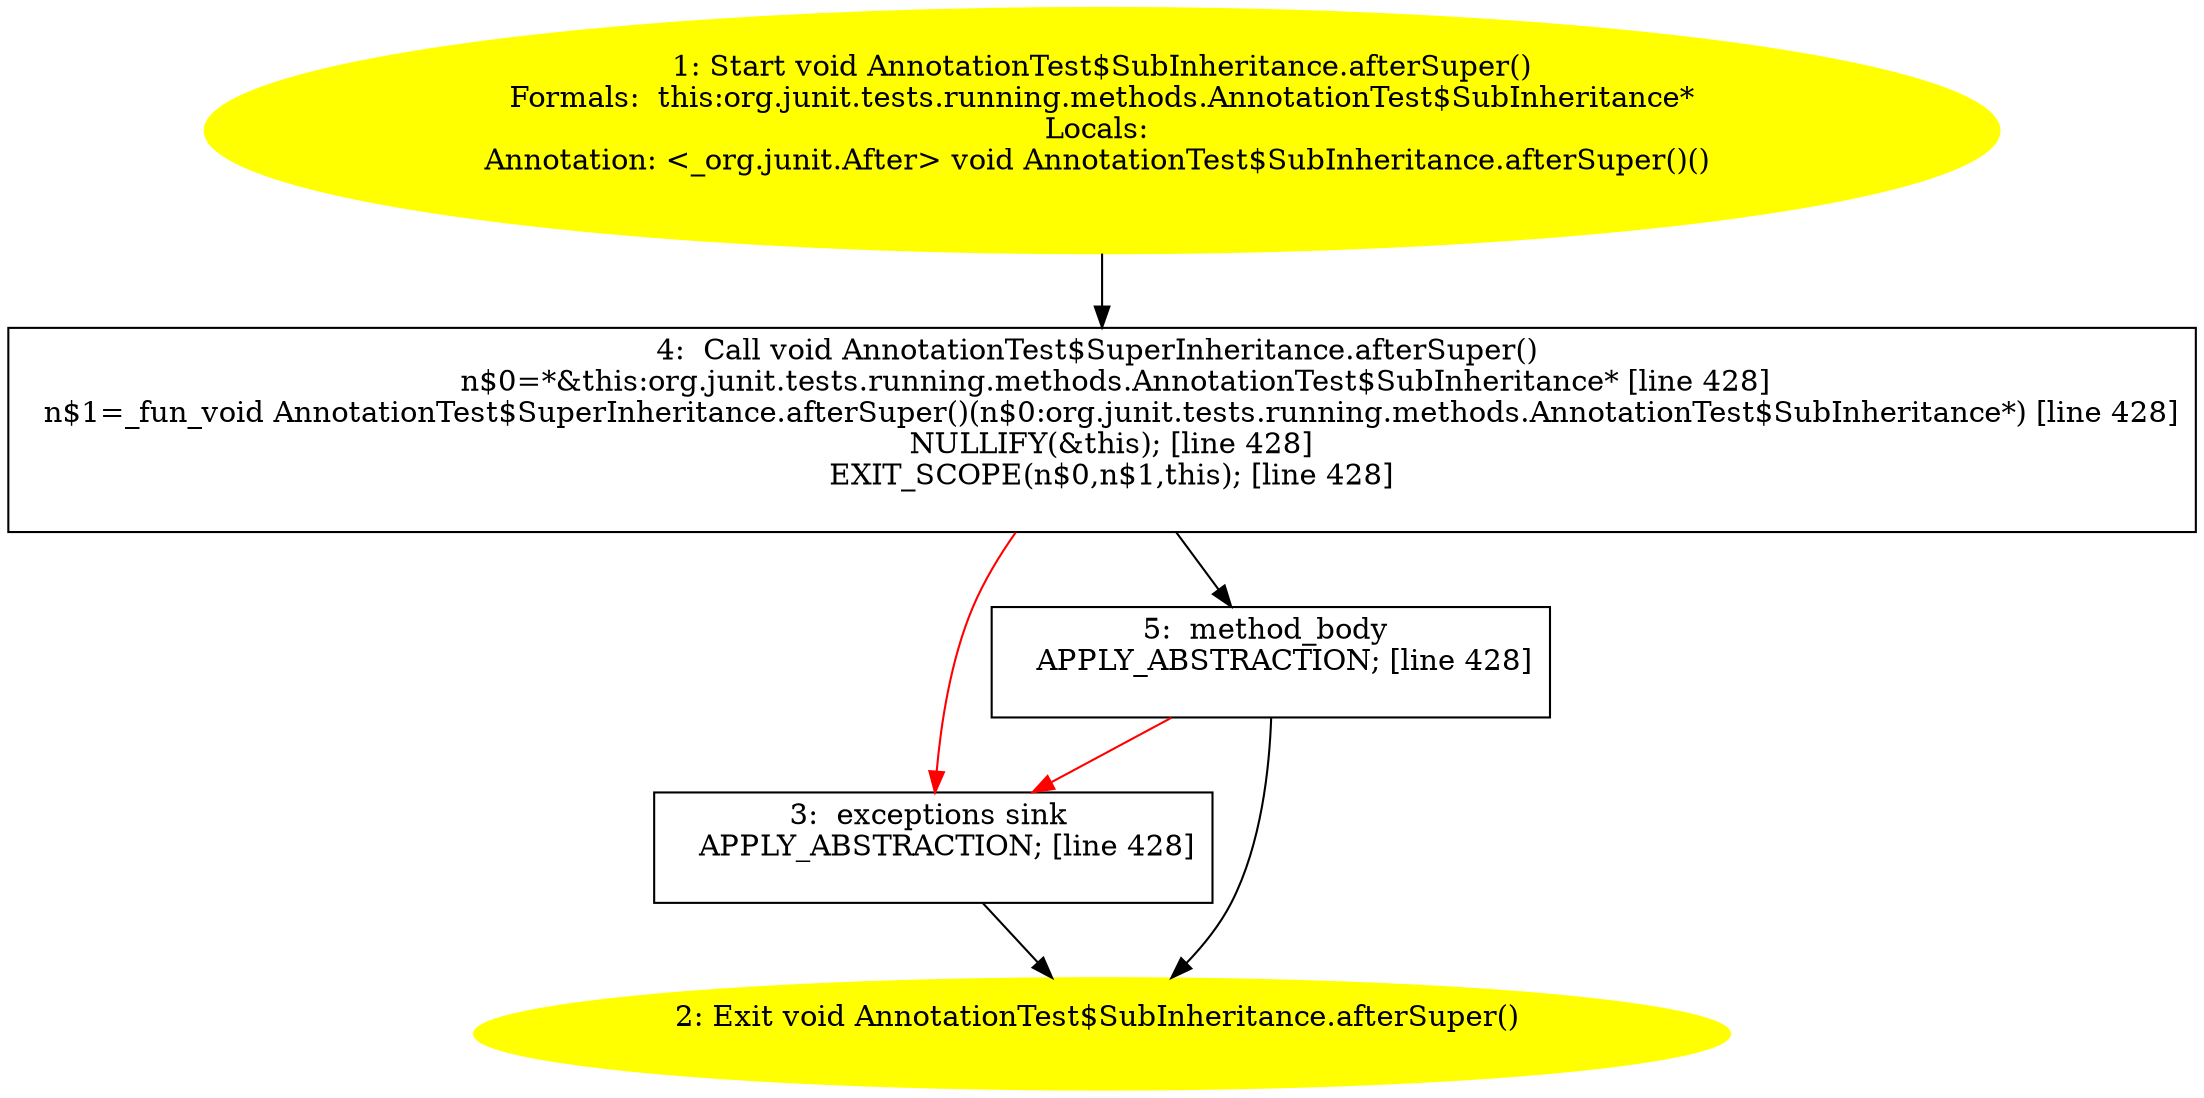 /* @generated */
digraph cfg {
"org.junit.tests.running.methods.AnnotationTest$SubInheritance.afterSuper():void.094a0caf0d5a39a26cd3417fbc2b825c_1" [label="1: Start void AnnotationTest$SubInheritance.afterSuper()\nFormals:  this:org.junit.tests.running.methods.AnnotationTest$SubInheritance*\nLocals: \nAnnotation: <_org.junit.After> void AnnotationTest$SubInheritance.afterSuper()() \n  " color=yellow style=filled]
	

	 "org.junit.tests.running.methods.AnnotationTest$SubInheritance.afterSuper():void.094a0caf0d5a39a26cd3417fbc2b825c_1" -> "org.junit.tests.running.methods.AnnotationTest$SubInheritance.afterSuper():void.094a0caf0d5a39a26cd3417fbc2b825c_4" ;
"org.junit.tests.running.methods.AnnotationTest$SubInheritance.afterSuper():void.094a0caf0d5a39a26cd3417fbc2b825c_2" [label="2: Exit void AnnotationTest$SubInheritance.afterSuper() \n  " color=yellow style=filled]
	

"org.junit.tests.running.methods.AnnotationTest$SubInheritance.afterSuper():void.094a0caf0d5a39a26cd3417fbc2b825c_3" [label="3:  exceptions sink \n   APPLY_ABSTRACTION; [line 428]\n " shape="box"]
	

	 "org.junit.tests.running.methods.AnnotationTest$SubInheritance.afterSuper():void.094a0caf0d5a39a26cd3417fbc2b825c_3" -> "org.junit.tests.running.methods.AnnotationTest$SubInheritance.afterSuper():void.094a0caf0d5a39a26cd3417fbc2b825c_2" ;
"org.junit.tests.running.methods.AnnotationTest$SubInheritance.afterSuper():void.094a0caf0d5a39a26cd3417fbc2b825c_4" [label="4:  Call void AnnotationTest$SuperInheritance.afterSuper() \n   n$0=*&this:org.junit.tests.running.methods.AnnotationTest$SubInheritance* [line 428]\n  n$1=_fun_void AnnotationTest$SuperInheritance.afterSuper()(n$0:org.junit.tests.running.methods.AnnotationTest$SubInheritance*) [line 428]\n  NULLIFY(&this); [line 428]\n  EXIT_SCOPE(n$0,n$1,this); [line 428]\n " shape="box"]
	

	 "org.junit.tests.running.methods.AnnotationTest$SubInheritance.afterSuper():void.094a0caf0d5a39a26cd3417fbc2b825c_4" -> "org.junit.tests.running.methods.AnnotationTest$SubInheritance.afterSuper():void.094a0caf0d5a39a26cd3417fbc2b825c_5" ;
	 "org.junit.tests.running.methods.AnnotationTest$SubInheritance.afterSuper():void.094a0caf0d5a39a26cd3417fbc2b825c_4" -> "org.junit.tests.running.methods.AnnotationTest$SubInheritance.afterSuper():void.094a0caf0d5a39a26cd3417fbc2b825c_3" [color="red" ];
"org.junit.tests.running.methods.AnnotationTest$SubInheritance.afterSuper():void.094a0caf0d5a39a26cd3417fbc2b825c_5" [label="5:  method_body \n   APPLY_ABSTRACTION; [line 428]\n " shape="box"]
	

	 "org.junit.tests.running.methods.AnnotationTest$SubInheritance.afterSuper():void.094a0caf0d5a39a26cd3417fbc2b825c_5" -> "org.junit.tests.running.methods.AnnotationTest$SubInheritance.afterSuper():void.094a0caf0d5a39a26cd3417fbc2b825c_2" ;
	 "org.junit.tests.running.methods.AnnotationTest$SubInheritance.afterSuper():void.094a0caf0d5a39a26cd3417fbc2b825c_5" -> "org.junit.tests.running.methods.AnnotationTest$SubInheritance.afterSuper():void.094a0caf0d5a39a26cd3417fbc2b825c_3" [color="red" ];
}
